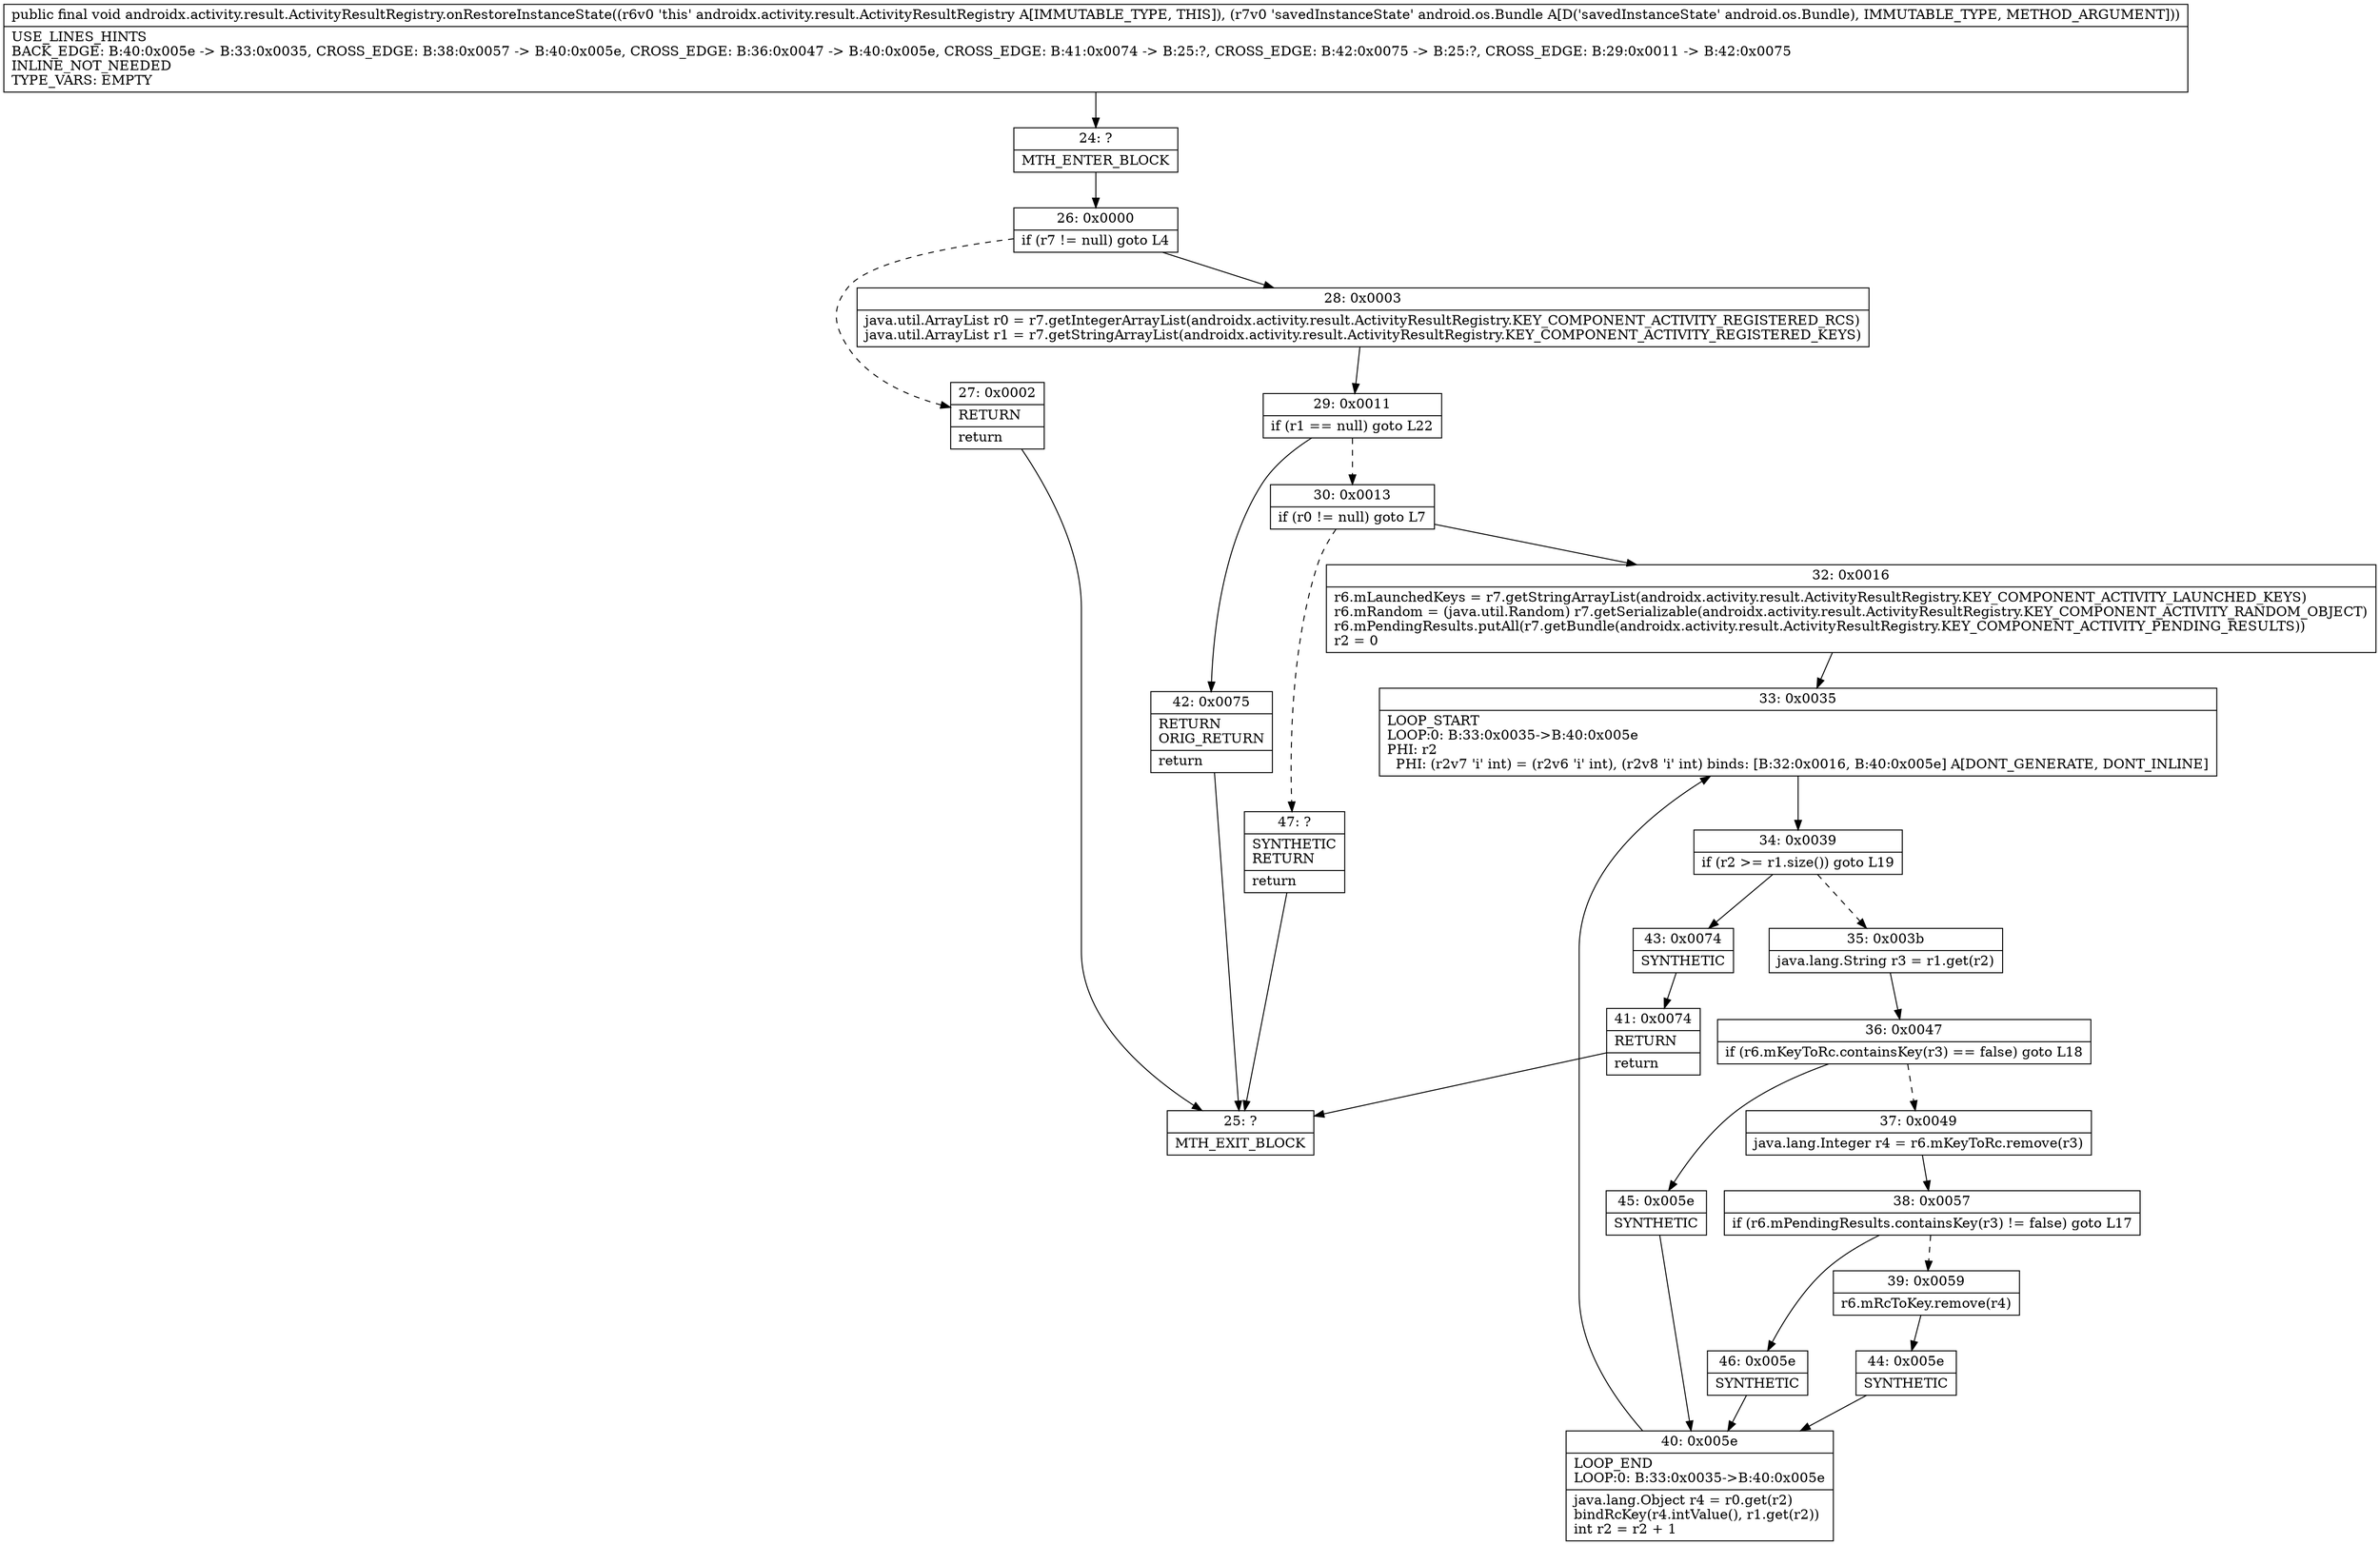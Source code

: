 digraph "CFG forandroidx.activity.result.ActivityResultRegistry.onRestoreInstanceState(Landroid\/os\/Bundle;)V" {
Node_24 [shape=record,label="{24\:\ ?|MTH_ENTER_BLOCK\l}"];
Node_26 [shape=record,label="{26\:\ 0x0000|if (r7 != null) goto L4\l}"];
Node_27 [shape=record,label="{27\:\ 0x0002|RETURN\l|return\l}"];
Node_25 [shape=record,label="{25\:\ ?|MTH_EXIT_BLOCK\l}"];
Node_28 [shape=record,label="{28\:\ 0x0003|java.util.ArrayList r0 = r7.getIntegerArrayList(androidx.activity.result.ActivityResultRegistry.KEY_COMPONENT_ACTIVITY_REGISTERED_RCS)\ljava.util.ArrayList r1 = r7.getStringArrayList(androidx.activity.result.ActivityResultRegistry.KEY_COMPONENT_ACTIVITY_REGISTERED_KEYS)\l}"];
Node_29 [shape=record,label="{29\:\ 0x0011|if (r1 == null) goto L22\l}"];
Node_30 [shape=record,label="{30\:\ 0x0013|if (r0 != null) goto L7\l}"];
Node_32 [shape=record,label="{32\:\ 0x0016|r6.mLaunchedKeys = r7.getStringArrayList(androidx.activity.result.ActivityResultRegistry.KEY_COMPONENT_ACTIVITY_LAUNCHED_KEYS)\lr6.mRandom = (java.util.Random) r7.getSerializable(androidx.activity.result.ActivityResultRegistry.KEY_COMPONENT_ACTIVITY_RANDOM_OBJECT)\lr6.mPendingResults.putAll(r7.getBundle(androidx.activity.result.ActivityResultRegistry.KEY_COMPONENT_ACTIVITY_PENDING_RESULTS))\lr2 = 0\l}"];
Node_33 [shape=record,label="{33\:\ 0x0035|LOOP_START\lLOOP:0: B:33:0x0035\-\>B:40:0x005e\lPHI: r2 \l  PHI: (r2v7 'i' int) = (r2v6 'i' int), (r2v8 'i' int) binds: [B:32:0x0016, B:40:0x005e] A[DONT_GENERATE, DONT_INLINE]\l}"];
Node_34 [shape=record,label="{34\:\ 0x0039|if (r2 \>= r1.size()) goto L19\l}"];
Node_35 [shape=record,label="{35\:\ 0x003b|java.lang.String r3 = r1.get(r2)\l}"];
Node_36 [shape=record,label="{36\:\ 0x0047|if (r6.mKeyToRc.containsKey(r3) == false) goto L18\l}"];
Node_37 [shape=record,label="{37\:\ 0x0049|java.lang.Integer r4 = r6.mKeyToRc.remove(r3)\l}"];
Node_38 [shape=record,label="{38\:\ 0x0057|if (r6.mPendingResults.containsKey(r3) != false) goto L17\l}"];
Node_39 [shape=record,label="{39\:\ 0x0059|r6.mRcToKey.remove(r4)\l}"];
Node_44 [shape=record,label="{44\:\ 0x005e|SYNTHETIC\l}"];
Node_40 [shape=record,label="{40\:\ 0x005e|LOOP_END\lLOOP:0: B:33:0x0035\-\>B:40:0x005e\l|java.lang.Object r4 = r0.get(r2)\lbindRcKey(r4.intValue(), r1.get(r2))\lint r2 = r2 + 1\l}"];
Node_46 [shape=record,label="{46\:\ 0x005e|SYNTHETIC\l}"];
Node_45 [shape=record,label="{45\:\ 0x005e|SYNTHETIC\l}"];
Node_43 [shape=record,label="{43\:\ 0x0074|SYNTHETIC\l}"];
Node_41 [shape=record,label="{41\:\ 0x0074|RETURN\l|return\l}"];
Node_47 [shape=record,label="{47\:\ ?|SYNTHETIC\lRETURN\l|return\l}"];
Node_42 [shape=record,label="{42\:\ 0x0075|RETURN\lORIG_RETURN\l|return\l}"];
MethodNode[shape=record,label="{public final void androidx.activity.result.ActivityResultRegistry.onRestoreInstanceState((r6v0 'this' androidx.activity.result.ActivityResultRegistry A[IMMUTABLE_TYPE, THIS]), (r7v0 'savedInstanceState' android.os.Bundle A[D('savedInstanceState' android.os.Bundle), IMMUTABLE_TYPE, METHOD_ARGUMENT]))  | USE_LINES_HINTS\lBACK_EDGE: B:40:0x005e \-\> B:33:0x0035, CROSS_EDGE: B:38:0x0057 \-\> B:40:0x005e, CROSS_EDGE: B:36:0x0047 \-\> B:40:0x005e, CROSS_EDGE: B:41:0x0074 \-\> B:25:?, CROSS_EDGE: B:42:0x0075 \-\> B:25:?, CROSS_EDGE: B:29:0x0011 \-\> B:42:0x0075\lINLINE_NOT_NEEDED\lTYPE_VARS: EMPTY\l}"];
MethodNode -> Node_24;Node_24 -> Node_26;
Node_26 -> Node_27[style=dashed];
Node_26 -> Node_28;
Node_27 -> Node_25;
Node_28 -> Node_29;
Node_29 -> Node_30[style=dashed];
Node_29 -> Node_42;
Node_30 -> Node_32;
Node_30 -> Node_47[style=dashed];
Node_32 -> Node_33;
Node_33 -> Node_34;
Node_34 -> Node_35[style=dashed];
Node_34 -> Node_43;
Node_35 -> Node_36;
Node_36 -> Node_37[style=dashed];
Node_36 -> Node_45;
Node_37 -> Node_38;
Node_38 -> Node_39[style=dashed];
Node_38 -> Node_46;
Node_39 -> Node_44;
Node_44 -> Node_40;
Node_40 -> Node_33;
Node_46 -> Node_40;
Node_45 -> Node_40;
Node_43 -> Node_41;
Node_41 -> Node_25;
Node_47 -> Node_25;
Node_42 -> Node_25;
}

